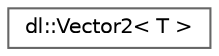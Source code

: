 digraph "Graphical Class Hierarchy"
{
 // LATEX_PDF_SIZE
  bgcolor="transparent";
  edge [fontname=Helvetica,fontsize=10,labelfontname=Helvetica,labelfontsize=10];
  node [fontname=Helvetica,fontsize=10,shape=box,height=0.2,width=0.4];
  rankdir="LR";
  Node0 [id="Node000000",label="dl::Vector2\< T \>",height=0.2,width=0.4,color="grey40", fillcolor="white", style="filled",URL="$classdl_1_1Vector2.html",tooltip="Used to contain a set of two numbers."];
}
